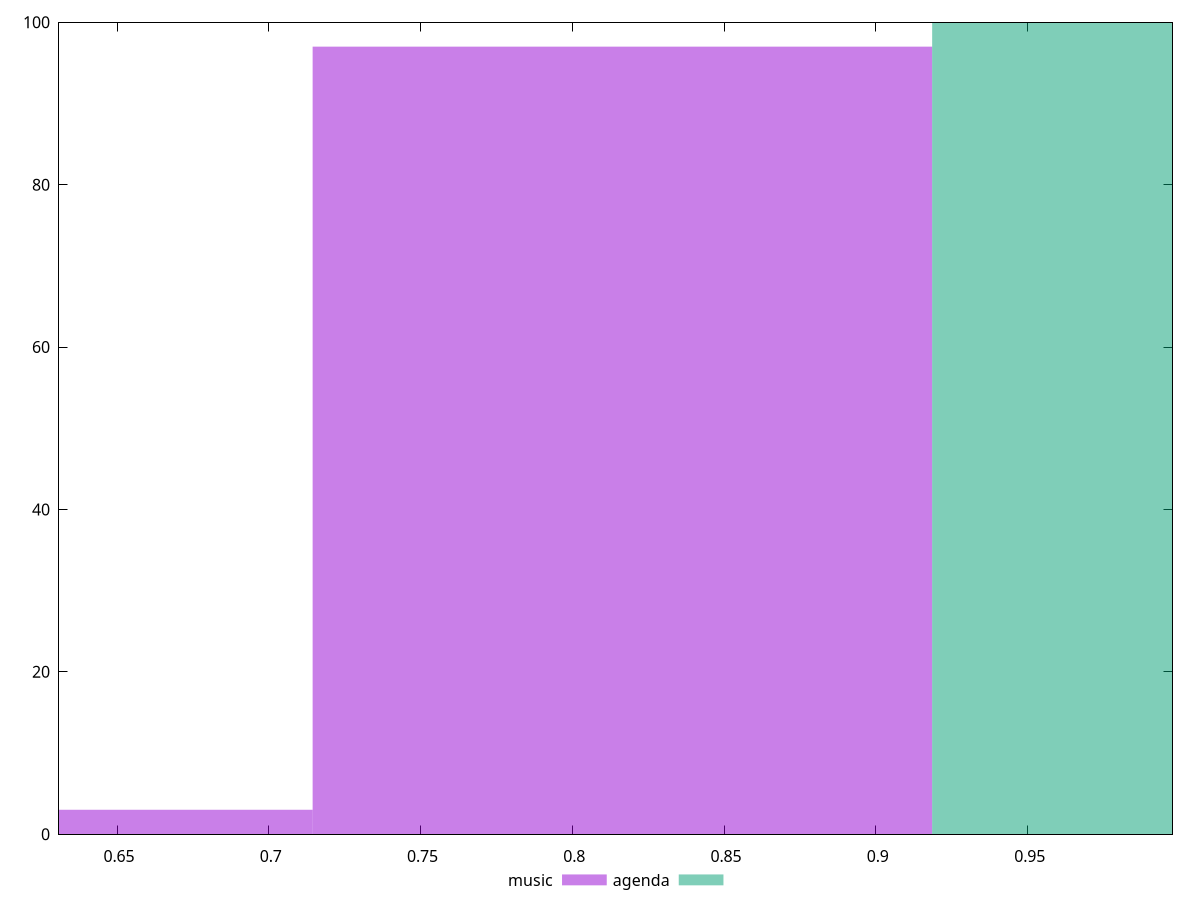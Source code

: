 reset

$music <<EOF
0.6123643015985324 3
0.8164857354647098 97
EOF

$agenda <<EOF
1.0206071693308874 100
EOF

set key outside below
set boxwidth 0.20412143386617745
set xrange [0.6308625101584976:0.9977298577434869]
set yrange [0:100]
set trange [0:100]
set style fill transparent solid 0.5 noborder
set terminal svg size 640, 500 enhanced background rgb 'white'
set output "reports/report_00031_2021-02-24T23-18-18.084Z/meta/pScore/comparison/histogram/0_vs_1.svg"

plot $music title "music" with boxes, \
     $agenda title "agenda" with boxes

reset
